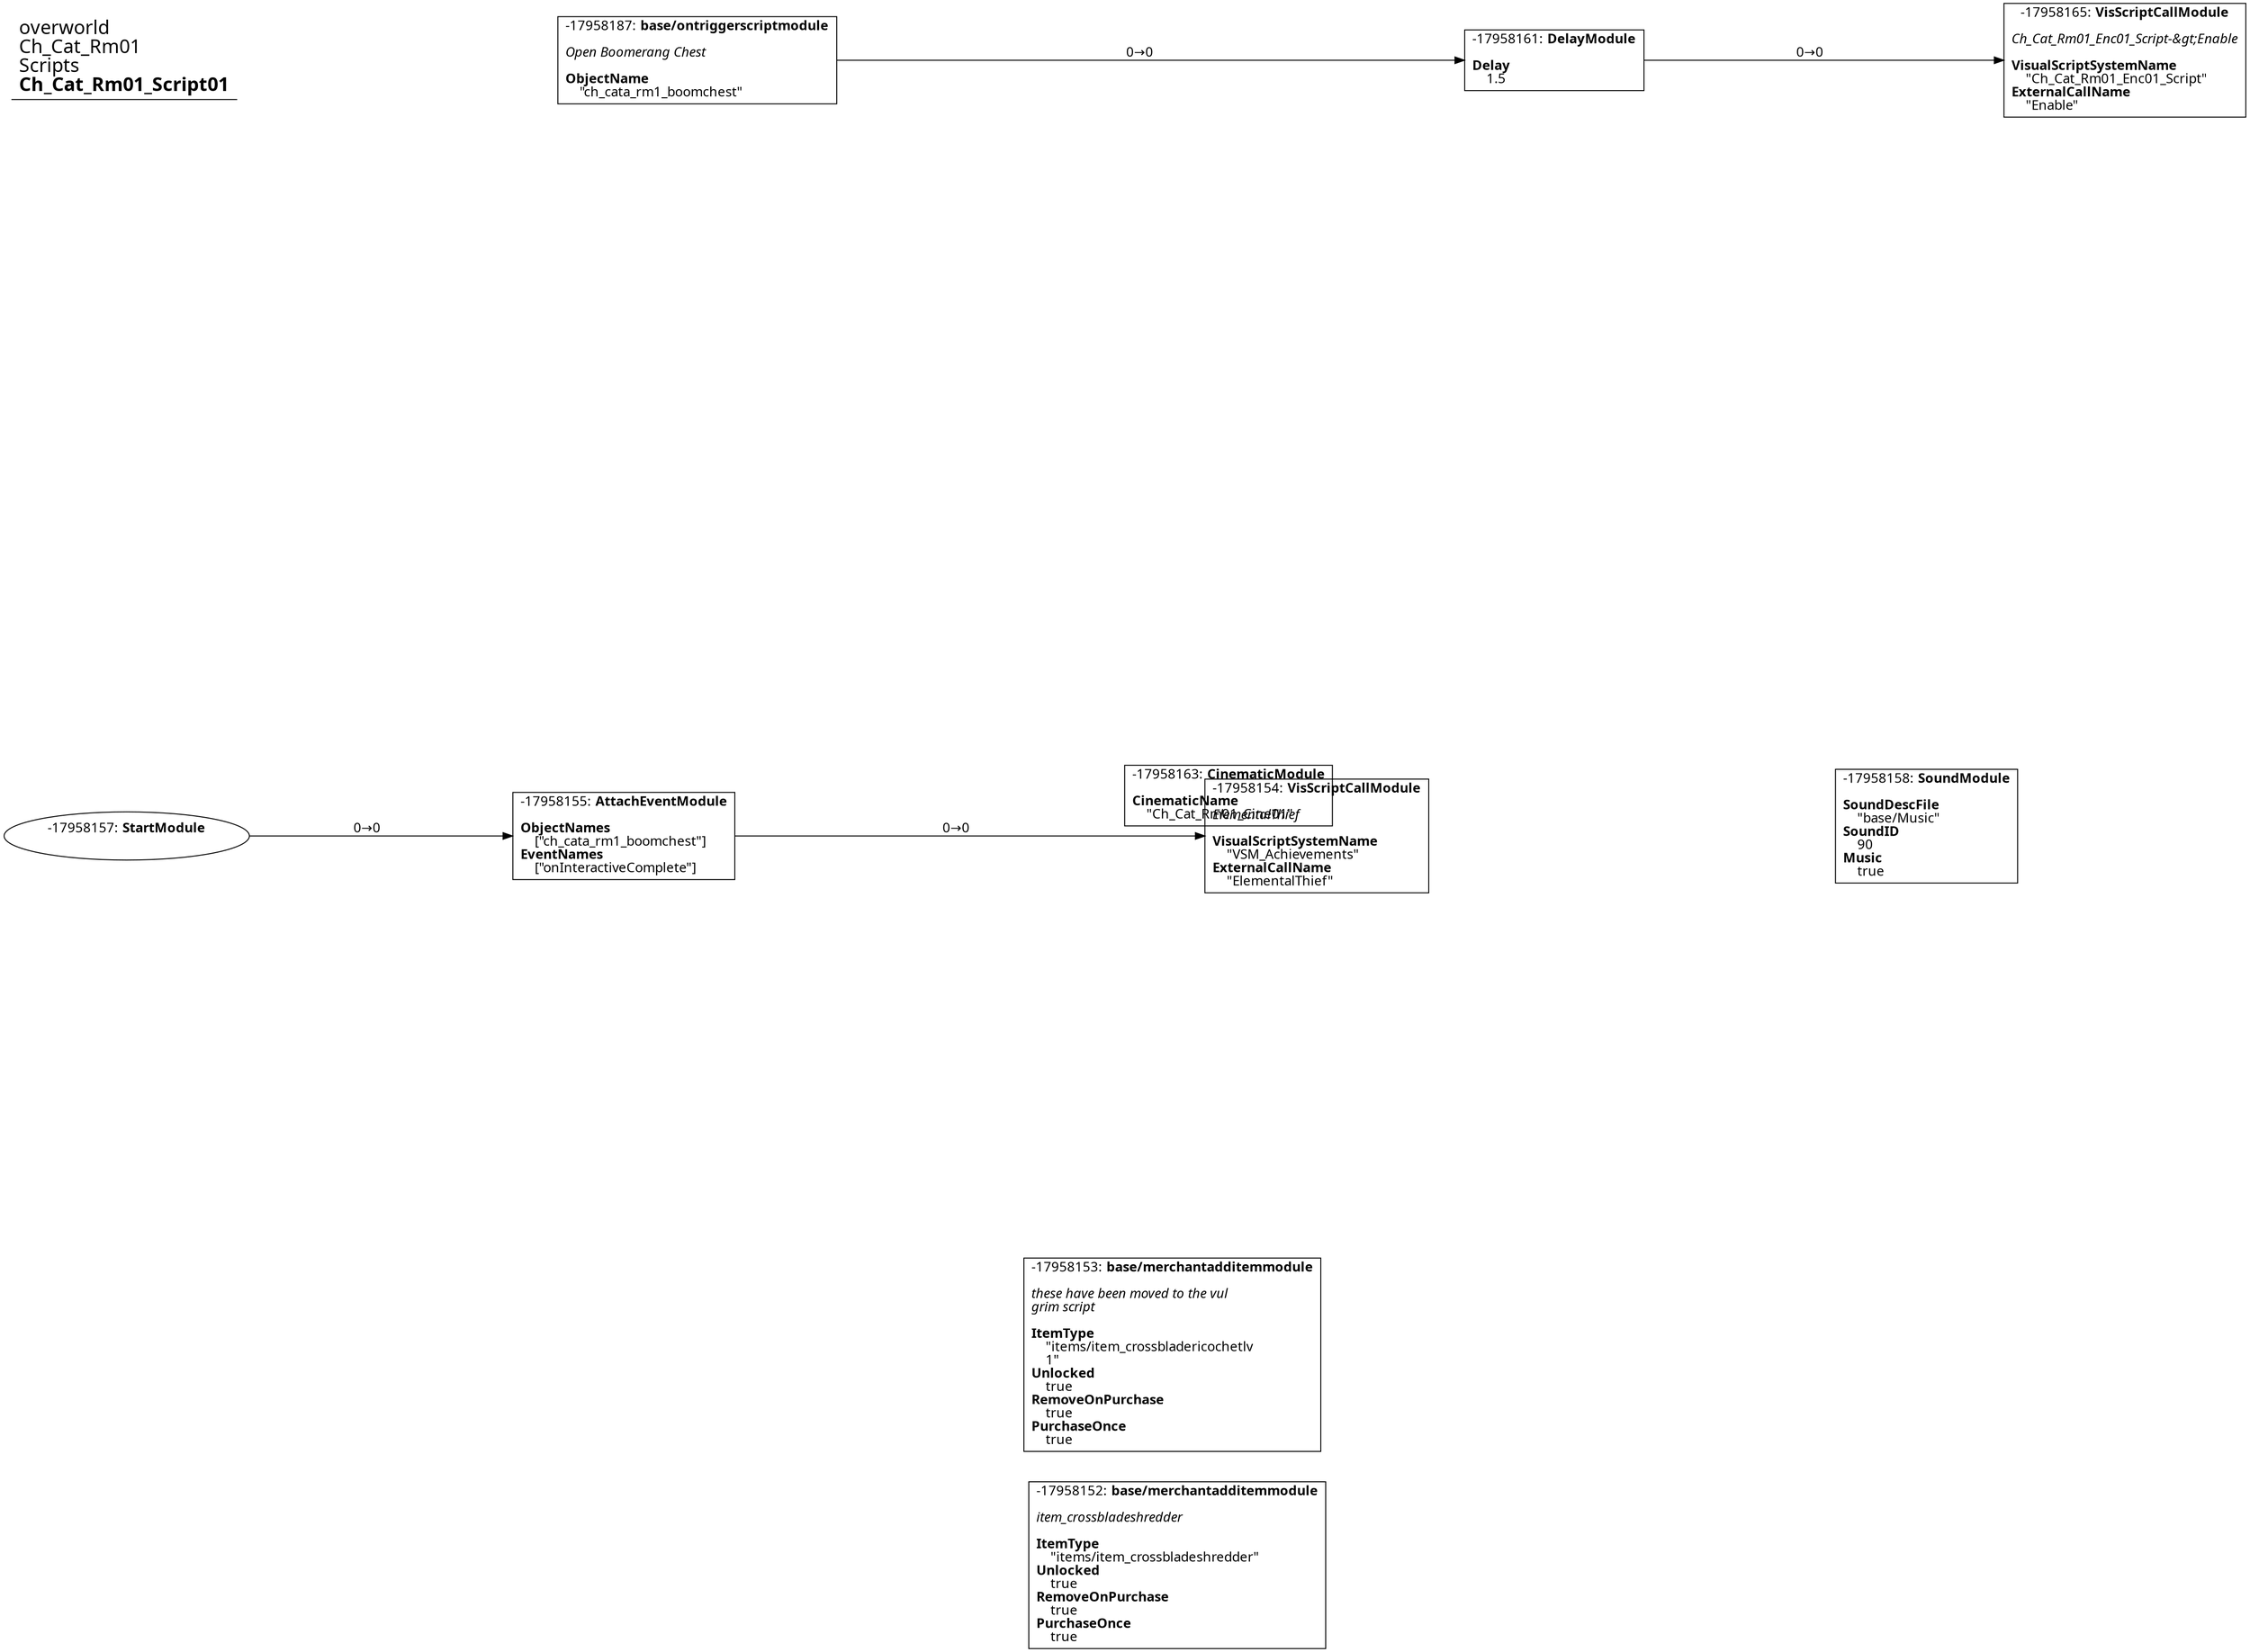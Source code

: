 digraph {
    layout = fdp;
    overlap = prism;
    sep = "+16";
    splines = spline;

    node [ shape = box ];

    graph [ fontname = "Segoe UI" ];
    node [ fontname = "Segoe UI" ];
    edge [ fontname = "Segoe UI" ];

    -17958187 [ label = <-17958187: <b>base/ontriggerscriptmodule</b><br/><br/><i>Open Boomerang Chest<br align="left"/></i><br align="left"/><b>ObjectName</b><br align="left"/>    &quot;ch_cata_rm1_boomchest&quot;<br align="left"/>> ];
    -17958187 [ pos = "-0.48800004,-0.15400001!" ];
    -17958187 -> -17958161 [ label = "0→0" ];

    -17958165 [ label = <-17958165: <b>VisScriptCallModule</b><br/><br/><i>Ch_Cat_Rm01_Enc01_Script-&amp;gt;Enable<br align="left"/></i><br align="left"/><b>VisualScriptSystemName</b><br align="left"/>    &quot;Ch_Cat_Rm01_Enc01_Script&quot;<br align="left"/><b>ExternalCallName</b><br align="left"/>    &quot;Enable&quot;<br align="left"/>> ];
    -17958165 [ pos = "0.095000006,-0.15400001!" ];

    -17958163 [ label = <-17958163: <b>CinematicModule</b><br/><br/><b>CinematicName</b><br align="left"/>    &quot;Ch_Cat_Rm01_Cine01&quot;<br align="left"/>> ];

    -17958161 [ label = <-17958161: <b>DelayModule</b><br/><br/><b>Delay</b><br align="left"/>    1.5<br align="left"/>> ];
    -17958161 [ pos = "-0.13800001,-0.15400001!" ];
    -17958161 -> -17958165 [ label = "0→0" ];

    -17958158 [ label = <-17958158: <b>SoundModule</b><br/><br/><b>SoundDescFile</b><br align="left"/>    &quot;base/Music&quot;<br align="left"/><b>SoundID</b><br align="left"/>    90<br align="left"/><b>Music</b><br align="left"/>    true<br align="left"/>> ];
    -17958158 [ pos = "0.014,-0.467!" ];

    -17958157 [ label = <-17958157: <b>StartModule</b><br/><br/>> ];
    -17958157 [ shape = oval ]
    -17958157 [ pos = "-0.721,-0.47100002!" ];
    -17958157 -> -17958155 [ label = "0→0" ];

    -17958155 [ label = <-17958155: <b>AttachEventModule</b><br/><br/><b>ObjectNames</b><br align="left"/>    [&quot;ch_cata_rm1_boomchest&quot;]<br align="left"/><b>EventNames</b><br align="left"/>    [&quot;onInteractiveComplete&quot;]<br align="left"/>> ];
    -17958155 [ pos = "-0.518,-0.47100002!" ];
    -17958155 -> -17958154 [ label = "0→0" ];

    -17958154 [ label = <-17958154: <b>VisScriptCallModule</b><br/><br/><i>ElementalThief<br align="left"/></i><br align="left"/><b>VisualScriptSystemName</b><br align="left"/>    &quot;VSM_Achievements&quot;<br align="left"/><b>ExternalCallName</b><br align="left"/>    &quot;ElementalThief&quot;<br align="left"/>> ];
    -17958154 [ pos = "-0.23500001,-0.47100002!" ];

    -17958153 [ label = <-17958153: <b>base/merchantadditemmodule</b><br/><br/><i>these have been moved to the vul<br align="left"/>grim script<br align="left"/></i><br align="left"/><b>ItemType</b><br align="left"/>    &quot;items/item_crossbladericochetlv<br align="left"/>    1&quot;<br align="left"/><b>Unlocked</b><br align="left"/>    true<br align="left"/><b>RemoveOnPurchase</b><br align="left"/>    true<br align="left"/><b>PurchaseOnce</b><br align="left"/>    true<br align="left"/>> ];
    -17958153 [ pos = "-0.294,-0.683!" ];

    -17958152 [ label = <-17958152: <b>base/merchantadditemmodule</b><br/><br/><i>item_crossbladeshredder<br align="left"/></i><br align="left"/><b>ItemType</b><br align="left"/>    &quot;items/item_crossbladeshredder&quot;<br align="left"/><b>Unlocked</b><br align="left"/>    true<br align="left"/><b>RemoveOnPurchase</b><br align="left"/>    true<br align="left"/><b>PurchaseOnce</b><br align="left"/>    true<br align="left"/>> ];
    -17958152 [ pos = "-0.29200003,-0.76900005!" ];

    title [ pos = "-0.72200006,-0.15300001!" ];
    title [ shape = underline ];
    title [ label = <<font point-size="20">overworld<br align="left"/>Ch_Cat_Rm01<br align="left"/>Scripts<br align="left"/><b>Ch_Cat_Rm01_Script01</b><br align="left"/></font>> ];
}
